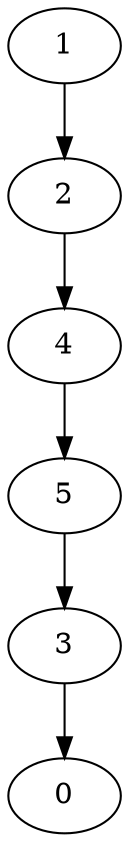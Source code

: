 digraph ProductionLineSystem {
  0 [intval="rawMaterials=2,workerQueue=0,machineQueue=0,finishedProducts=0", labels="", vloc="<Idle,Ready,Waiting>", zone="(6<=workerTime<=10 && 6<=machineTime<=10 && 6<=qcTime<=10 && workerTime==machineTime && workerTime==qcTime && machineTime==qcTime)"]
  1 [initial="true", intval="rawMaterials=3,workerQueue=0,machineQueue=0,finishedProducts=0", labels="", vloc="<Idle,Ready,Waiting>", zone="(workerTime==0 && machineTime==0 && qcTime==0 && workerTime==machineTime && workerTime==qcTime && machineTime==qcTime)"]
  2 [intval="rawMaterials=2,workerQueue=0,machineQueue=0,finishedProducts=0", labels="", vloc="<Preparing,Ready,Waiting>", zone="(0<=workerTime<=5 && 0<=machineTime<=5 && 0<=qcTime<=5 && workerTime==machineTime && workerTime==qcTime && machineTime==qcTime)"]
  3 [intval="rawMaterials=2,workerQueue=0,machineQueue=0,finishedProducts=0", labels="", vloc="<Waiting,Ready,Waiting>", zone="(6<=workerTime<=8 && 6<=machineTime<=8 && 6<=qcTime<=8 && workerTime==machineTime && workerTime==qcTime && machineTime==qcTime)"]
  4 [intval="rawMaterials=2,workerQueue=1,machineQueue=0,finishedProducts=0", labels="", vloc="<Waiting,Ready,Waiting>", zone="(3<=workerTime<=5 && 3<=machineTime<=5 && 3<=qcTime<=5 && workerTime==machineTime && workerTime==qcTime && machineTime==qcTime)"]
  5 [intval="rawMaterials=2,workerQueue=0,machineQueue=0,finishedProducts=0", labels="", vloc="<Waiting,Processing,Waiting>", zone="(3<=workerTime<=8 && 3<=machineTime<=8 && 3<=qcTime<=8 && workerTime==machineTime && workerTime==qcTime && machineTime==qcTime)"]
  1 -> 2 [vedge="<worker@startWork>"]
  2 -> 4 [vedge="<worker@finishPrep>"]
  3 -> 0 [vedge="<worker@machineProcess>"]
  4 -> 5 [vedge="<machine@machineProcess>"]
  5 -> 3 [vedge="<machine@finishMachine>"]
}
